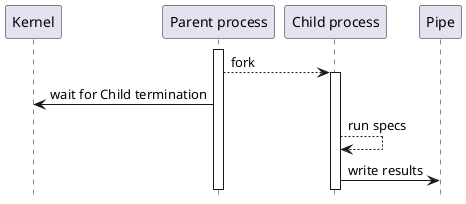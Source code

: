 @startuml

participant Kernel
participant "Parent process" as Parent
participant "Child process" as Child
participant Pipe

hide footbox

activate Parent

Parent --> Child: fork

activate Child

Parent -> Kernel: wait for Child termination
Child --> Child: run specs
Child -> Pipe: write results

@enduml

